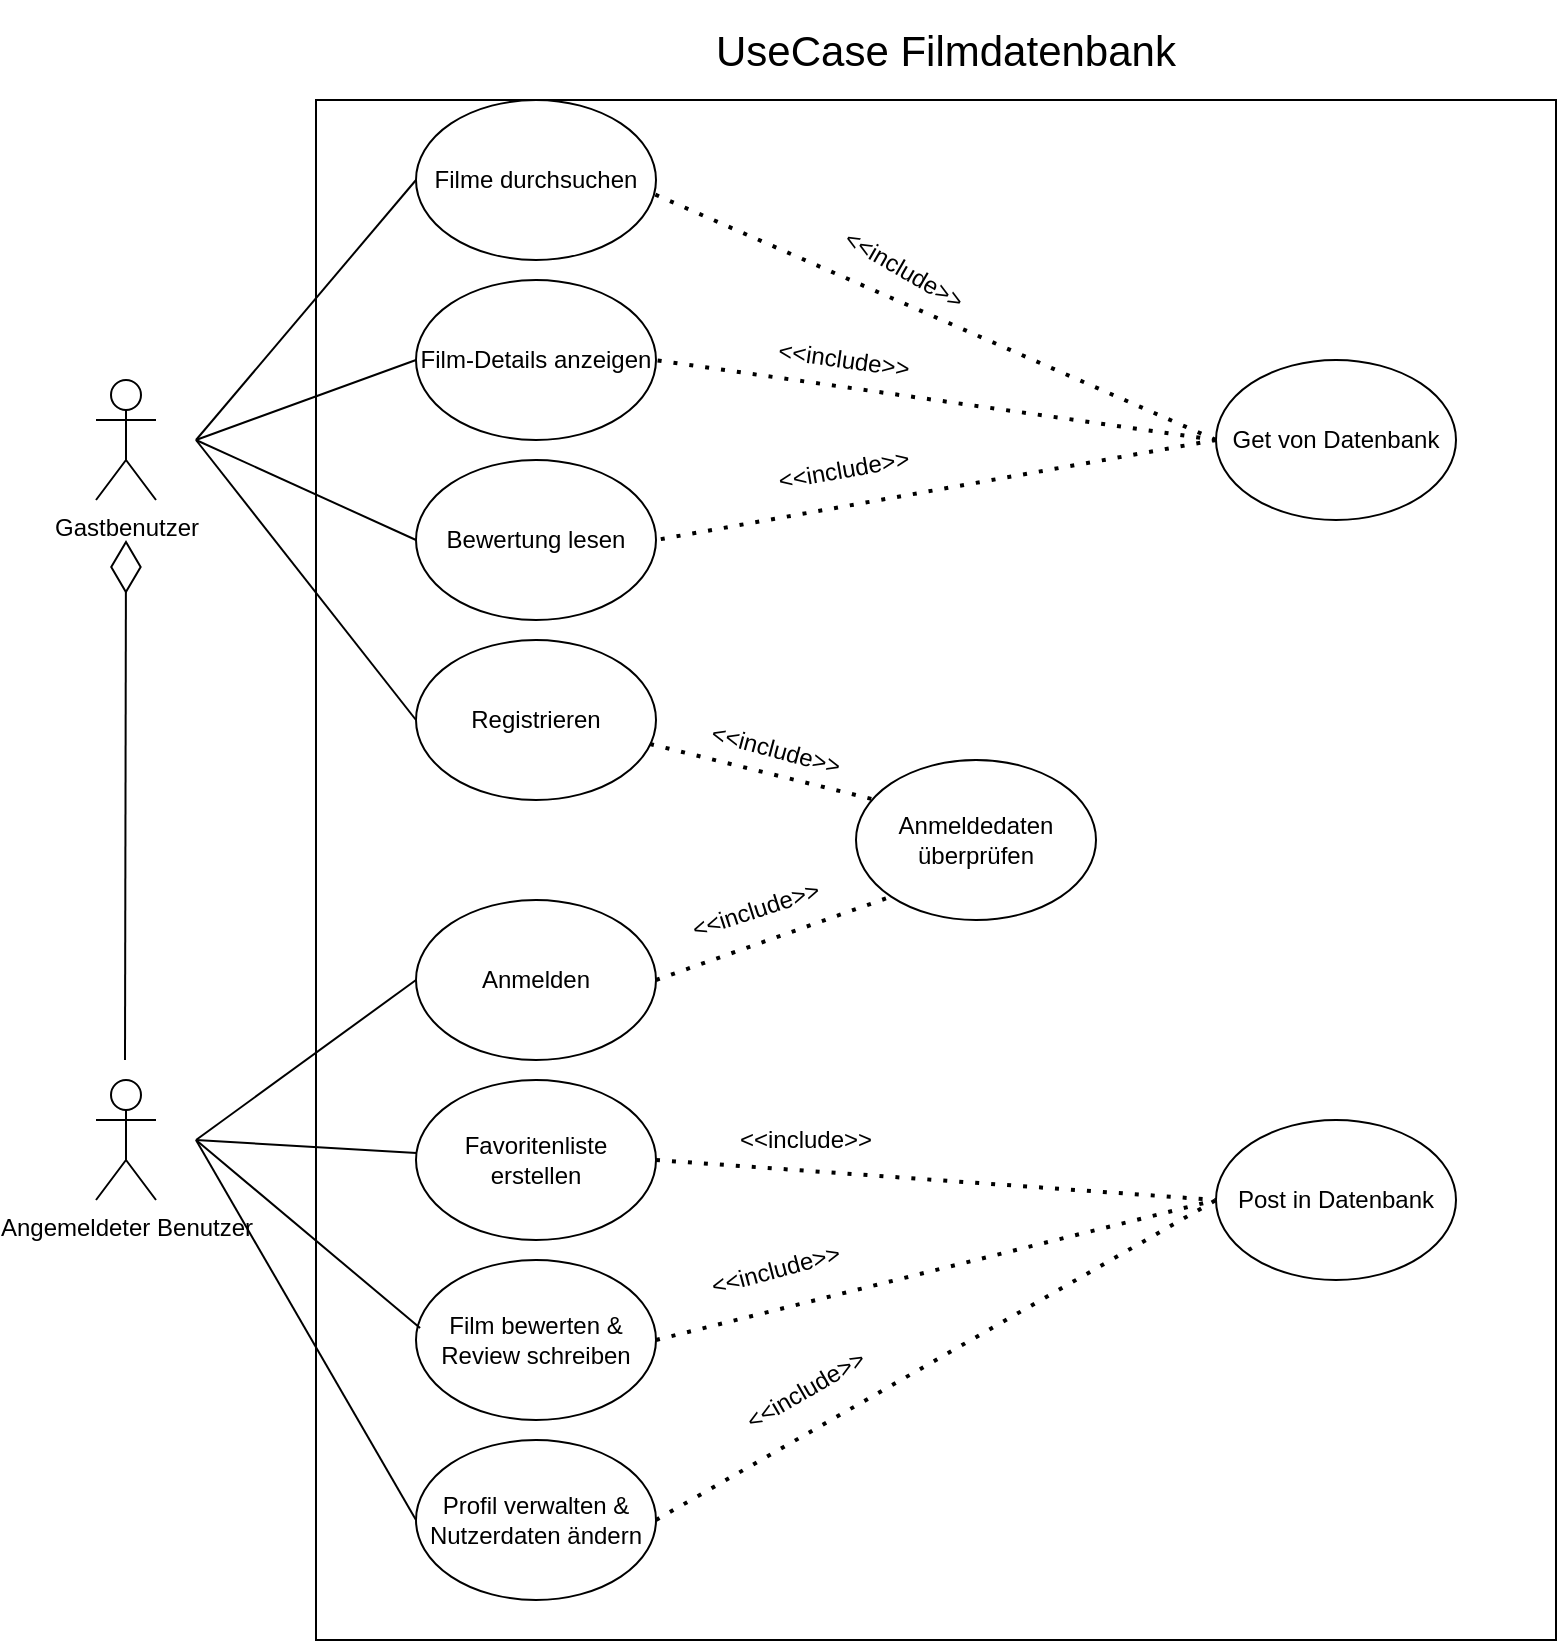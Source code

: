 <mxfile version="24.4.13" type="device">
  <diagram name="Seite-1" id="Ds6bDhxO5Yt3m6sSzX87">
    <mxGraphModel dx="1310" dy="713" grid="1" gridSize="10" guides="1" tooltips="1" connect="1" arrows="1" fold="1" page="1" pageScale="1" pageWidth="827" pageHeight="1169" math="0" shadow="0">
      <root>
        <mxCell id="0" />
        <mxCell id="1" parent="0" />
        <mxCell id="lsXBnspCWG15DtufZYw_-7" value="" style="rounded=0;whiteSpace=wrap;html=1;" vertex="1" parent="1">
          <mxGeometry x="180" y="80" width="620" height="770" as="geometry" />
        </mxCell>
        <mxCell id="lsXBnspCWG15DtufZYw_-8" value="&lt;font style=&quot;font-size: 21px;&quot;&gt;UseCase Filmdatenbank&lt;/font&gt;" style="text;html=1;align=center;verticalAlign=middle;whiteSpace=wrap;rounded=0;" vertex="1" parent="1">
          <mxGeometry x="350" y="30" width="290" height="50" as="geometry" />
        </mxCell>
        <mxCell id="lsXBnspCWG15DtufZYw_-9" value="Gastbenutzer" style="shape=umlActor;verticalLabelPosition=bottom;verticalAlign=top;html=1;outlineConnect=0;" vertex="1" parent="1">
          <mxGeometry x="70" y="220" width="30" height="60" as="geometry" />
        </mxCell>
        <mxCell id="lsXBnspCWG15DtufZYw_-10" value="Angemeldeter Benutzer" style="shape=umlActor;verticalLabelPosition=bottom;verticalAlign=top;html=1;outlineConnect=0;" vertex="1" parent="1">
          <mxGeometry x="70" y="570" width="30" height="60" as="geometry" />
        </mxCell>
        <mxCell id="lsXBnspCWG15DtufZYw_-13" value="Filme durchsuchen" style="ellipse;whiteSpace=wrap;html=1;" vertex="1" parent="1">
          <mxGeometry x="230" y="80" width="120" height="80" as="geometry" />
        </mxCell>
        <mxCell id="lsXBnspCWG15DtufZYw_-14" value="Film-Details anzeigen" style="ellipse;whiteSpace=wrap;html=1;" vertex="1" parent="1">
          <mxGeometry x="230" y="170" width="120" height="80" as="geometry" />
        </mxCell>
        <mxCell id="lsXBnspCWG15DtufZYw_-15" value="Bewertung lesen" style="ellipse;whiteSpace=wrap;html=1;" vertex="1" parent="1">
          <mxGeometry x="230" y="260" width="120" height="80" as="geometry" />
        </mxCell>
        <mxCell id="lsXBnspCWG15DtufZYw_-16" value="Registrieren" style="ellipse;whiteSpace=wrap;html=1;" vertex="1" parent="1">
          <mxGeometry x="230" y="350" width="120" height="80" as="geometry" />
        </mxCell>
        <mxCell id="lsXBnspCWG15DtufZYw_-17" value="Anmelden" style="ellipse;whiteSpace=wrap;html=1;" vertex="1" parent="1">
          <mxGeometry x="230" y="480" width="120" height="80" as="geometry" />
        </mxCell>
        <mxCell id="lsXBnspCWG15DtufZYw_-19" value="Film bewerten &amp;amp; Review schreiben" style="ellipse;whiteSpace=wrap;html=1;" vertex="1" parent="1">
          <mxGeometry x="230" y="660" width="120" height="80" as="geometry" />
        </mxCell>
        <mxCell id="lsXBnspCWG15DtufZYw_-20" value="Favoritenliste erstellen" style="ellipse;whiteSpace=wrap;html=1;" vertex="1" parent="1">
          <mxGeometry x="230" y="570" width="120" height="80" as="geometry" />
        </mxCell>
        <mxCell id="lsXBnspCWG15DtufZYw_-21" value="Profil verwalten &amp;amp; Nutzerdaten ändern" style="ellipse;whiteSpace=wrap;html=1;" vertex="1" parent="1">
          <mxGeometry x="230" y="750" width="120" height="80" as="geometry" />
        </mxCell>
        <mxCell id="lsXBnspCWG15DtufZYw_-24" value="Anmeldedaten&lt;div&gt;überprüfen&lt;/div&gt;" style="ellipse;whiteSpace=wrap;html=1;" vertex="1" parent="1">
          <mxGeometry x="450" y="410" width="120" height="80" as="geometry" />
        </mxCell>
        <mxCell id="lsXBnspCWG15DtufZYw_-25" value="Get von Datenbank" style="ellipse;whiteSpace=wrap;html=1;" vertex="1" parent="1">
          <mxGeometry x="630" y="210" width="120" height="80" as="geometry" />
        </mxCell>
        <mxCell id="lsXBnspCWG15DtufZYw_-26" value="Post in Datenbank" style="ellipse;whiteSpace=wrap;html=1;" vertex="1" parent="1">
          <mxGeometry x="630" y="590" width="120" height="80" as="geometry" />
        </mxCell>
        <mxCell id="lsXBnspCWG15DtufZYw_-27" value="" style="endArrow=none;dashed=1;html=1;dashPattern=1 3;strokeWidth=2;rounded=0;entryX=0;entryY=1;entryDx=0;entryDy=0;" edge="1" parent="1" target="lsXBnspCWG15DtufZYw_-24">
          <mxGeometry width="50" height="50" relative="1" as="geometry">
            <mxPoint x="350" y="520" as="sourcePoint" />
            <mxPoint x="400" y="470" as="targetPoint" />
          </mxGeometry>
        </mxCell>
        <mxCell id="lsXBnspCWG15DtufZYw_-28" value="" style="endArrow=none;dashed=1;html=1;dashPattern=1 3;strokeWidth=2;rounded=0;exitX=0.975;exitY=0.65;exitDx=0;exitDy=0;exitPerimeter=0;entryX=0.083;entryY=0.25;entryDx=0;entryDy=0;entryPerimeter=0;" edge="1" parent="1" source="lsXBnspCWG15DtufZYw_-16" target="lsXBnspCWG15DtufZYw_-24">
          <mxGeometry width="50" height="50" relative="1" as="geometry">
            <mxPoint x="450" y="500" as="sourcePoint" />
            <mxPoint x="500" y="450" as="targetPoint" />
          </mxGeometry>
        </mxCell>
        <mxCell id="lsXBnspCWG15DtufZYw_-29" value="" style="endArrow=none;dashed=1;html=1;dashPattern=1 3;strokeWidth=2;rounded=0;entryX=0.992;entryY=0.588;entryDx=0;entryDy=0;entryPerimeter=0;exitX=0;exitY=0.5;exitDx=0;exitDy=0;" edge="1" parent="1" source="lsXBnspCWG15DtufZYw_-25" target="lsXBnspCWG15DtufZYw_-13">
          <mxGeometry width="50" height="50" relative="1" as="geometry">
            <mxPoint x="450" y="500" as="sourcePoint" />
            <mxPoint x="500" y="450" as="targetPoint" />
          </mxGeometry>
        </mxCell>
        <mxCell id="lsXBnspCWG15DtufZYw_-30" value="" style="endArrow=none;dashed=1;html=1;dashPattern=1 3;strokeWidth=2;rounded=0;entryX=0.992;entryY=0.588;entryDx=0;entryDy=0;entryPerimeter=0;" edge="1" parent="1">
          <mxGeometry width="50" height="50" relative="1" as="geometry">
            <mxPoint x="630" y="250" as="sourcePoint" />
            <mxPoint x="349" y="210" as="targetPoint" />
          </mxGeometry>
        </mxCell>
        <mxCell id="lsXBnspCWG15DtufZYw_-31" value="" style="endArrow=none;dashed=1;html=1;dashPattern=1 3;strokeWidth=2;rounded=0;entryX=1;entryY=0.5;entryDx=0;entryDy=0;exitX=0;exitY=0.5;exitDx=0;exitDy=0;" edge="1" parent="1" source="lsXBnspCWG15DtufZYw_-25" target="lsXBnspCWG15DtufZYw_-15">
          <mxGeometry width="50" height="50" relative="1" as="geometry">
            <mxPoint x="650" y="270" as="sourcePoint" />
            <mxPoint x="369" y="147" as="targetPoint" />
          </mxGeometry>
        </mxCell>
        <mxCell id="lsXBnspCWG15DtufZYw_-32" value="" style="endArrow=none;dashed=1;html=1;dashPattern=1 3;strokeWidth=2;rounded=0;exitX=1;exitY=0.5;exitDx=0;exitDy=0;entryX=0;entryY=0.5;entryDx=0;entryDy=0;" edge="1" parent="1" source="lsXBnspCWG15DtufZYw_-20" target="lsXBnspCWG15DtufZYw_-26">
          <mxGeometry width="50" height="50" relative="1" as="geometry">
            <mxPoint x="450" y="500" as="sourcePoint" />
            <mxPoint x="500" y="450" as="targetPoint" />
          </mxGeometry>
        </mxCell>
        <mxCell id="lsXBnspCWG15DtufZYw_-33" value="" style="endArrow=none;dashed=1;html=1;dashPattern=1 3;strokeWidth=2;rounded=0;exitX=1;exitY=0.5;exitDx=0;exitDy=0;" edge="1" parent="1" source="lsXBnspCWG15DtufZYw_-19">
          <mxGeometry width="50" height="50" relative="1" as="geometry">
            <mxPoint x="360" y="620" as="sourcePoint" />
            <mxPoint x="630" y="630" as="targetPoint" />
          </mxGeometry>
        </mxCell>
        <mxCell id="lsXBnspCWG15DtufZYw_-34" value="" style="endArrow=none;dashed=1;html=1;dashPattern=1 3;strokeWidth=2;rounded=0;exitX=1;exitY=0.5;exitDx=0;exitDy=0;entryX=0;entryY=0.5;entryDx=0;entryDy=0;" edge="1" parent="1" source="lsXBnspCWG15DtufZYw_-21" target="lsXBnspCWG15DtufZYw_-26">
          <mxGeometry width="50" height="50" relative="1" as="geometry">
            <mxPoint x="370" y="630" as="sourcePoint" />
            <mxPoint x="650" y="650" as="targetPoint" />
          </mxGeometry>
        </mxCell>
        <mxCell id="lsXBnspCWG15DtufZYw_-35" value="&amp;lt;&amp;lt;include&amp;gt;&amp;gt;" style="text;html=1;align=center;verticalAlign=middle;whiteSpace=wrap;rounded=0;rotation=30;" vertex="1" parent="1">
          <mxGeometry x="444" y="150" width="60" height="30" as="geometry" />
        </mxCell>
        <mxCell id="lsXBnspCWG15DtufZYw_-37" value="&amp;lt;&amp;lt;include&amp;gt;&amp;gt;" style="text;html=1;align=center;verticalAlign=middle;whiteSpace=wrap;rounded=0;rotation=-10;" vertex="1" parent="1">
          <mxGeometry x="414" y="250" width="60" height="30" as="geometry" />
        </mxCell>
        <mxCell id="lsXBnspCWG15DtufZYw_-38" value="&amp;lt;&amp;lt;include&amp;gt;&amp;gt;" style="text;html=1;align=center;verticalAlign=middle;whiteSpace=wrap;rounded=0;rotation=8;" vertex="1" parent="1">
          <mxGeometry x="414" y="195" width="60" height="30" as="geometry" />
        </mxCell>
        <mxCell id="lsXBnspCWG15DtufZYw_-39" value="&amp;lt;&amp;lt;include&amp;gt;&amp;gt;" style="text;html=1;align=center;verticalAlign=middle;whiteSpace=wrap;rounded=0;rotation=15;" vertex="1" parent="1">
          <mxGeometry x="380" y="390" width="60" height="30" as="geometry" />
        </mxCell>
        <mxCell id="lsXBnspCWG15DtufZYw_-40" value="&amp;lt;&amp;lt;include&amp;gt;&amp;gt;" style="text;html=1;align=center;verticalAlign=middle;whiteSpace=wrap;rounded=0;rotation=-18;" vertex="1" parent="1">
          <mxGeometry x="370" y="470" width="60" height="30" as="geometry" />
        </mxCell>
        <mxCell id="lsXBnspCWG15DtufZYw_-41" value="&amp;lt;&amp;lt;include&amp;gt;&amp;gt;" style="text;html=1;align=center;verticalAlign=middle;whiteSpace=wrap;rounded=0;rotation=0;" vertex="1" parent="1">
          <mxGeometry x="395" y="585" width="60" height="30" as="geometry" />
        </mxCell>
        <mxCell id="lsXBnspCWG15DtufZYw_-42" value="&amp;lt;&amp;lt;include&amp;gt;&amp;gt;" style="text;html=1;align=center;verticalAlign=middle;whiteSpace=wrap;rounded=0;rotation=-15;" vertex="1" parent="1">
          <mxGeometry x="380" y="650" width="60" height="30" as="geometry" />
        </mxCell>
        <mxCell id="lsXBnspCWG15DtufZYw_-43" value="&amp;lt;&amp;lt;include&amp;gt;&amp;gt;" style="text;html=1;align=center;verticalAlign=middle;whiteSpace=wrap;rounded=0;rotation=-30;" vertex="1" parent="1">
          <mxGeometry x="395" y="710" width="60" height="30" as="geometry" />
        </mxCell>
        <mxCell id="lsXBnspCWG15DtufZYw_-44" value="" style="endArrow=none;html=1;rounded=0;entryX=0;entryY=0.5;entryDx=0;entryDy=0;" edge="1" parent="1" target="lsXBnspCWG15DtufZYw_-17">
          <mxGeometry width="50" height="50" relative="1" as="geometry">
            <mxPoint x="120" y="600" as="sourcePoint" />
            <mxPoint x="170" y="550" as="targetPoint" />
          </mxGeometry>
        </mxCell>
        <mxCell id="lsXBnspCWG15DtufZYw_-45" value="" style="endArrow=none;html=1;rounded=0;" edge="1" parent="1" target="lsXBnspCWG15DtufZYw_-20">
          <mxGeometry width="50" height="50" relative="1" as="geometry">
            <mxPoint x="120" y="600" as="sourcePoint" />
            <mxPoint x="240" y="530" as="targetPoint" />
          </mxGeometry>
        </mxCell>
        <mxCell id="lsXBnspCWG15DtufZYw_-46" value="" style="endArrow=none;html=1;rounded=0;entryX=0.017;entryY=0.425;entryDx=0;entryDy=0;entryPerimeter=0;" edge="1" parent="1" target="lsXBnspCWG15DtufZYw_-19">
          <mxGeometry width="50" height="50" relative="1" as="geometry">
            <mxPoint x="120" y="600" as="sourcePoint" />
            <mxPoint x="240" y="616" as="targetPoint" />
          </mxGeometry>
        </mxCell>
        <mxCell id="lsXBnspCWG15DtufZYw_-47" value="" style="endArrow=none;html=1;rounded=0;entryX=0;entryY=0.5;entryDx=0;entryDy=0;" edge="1" parent="1" target="lsXBnspCWG15DtufZYw_-21">
          <mxGeometry width="50" height="50" relative="1" as="geometry">
            <mxPoint x="120" y="600" as="sourcePoint" />
            <mxPoint x="250" y="626" as="targetPoint" />
          </mxGeometry>
        </mxCell>
        <mxCell id="lsXBnspCWG15DtufZYw_-48" value="" style="endArrow=none;html=1;rounded=0;entryX=0;entryY=0.5;entryDx=0;entryDy=0;" edge="1" parent="1" target="lsXBnspCWG15DtufZYw_-13">
          <mxGeometry width="50" height="50" relative="1" as="geometry">
            <mxPoint x="120" y="250" as="sourcePoint" />
            <mxPoint x="170" y="200" as="targetPoint" />
          </mxGeometry>
        </mxCell>
        <mxCell id="lsXBnspCWG15DtufZYw_-49" value="" style="endArrow=none;html=1;rounded=0;entryX=0;entryY=0.5;entryDx=0;entryDy=0;" edge="1" parent="1" target="lsXBnspCWG15DtufZYw_-14">
          <mxGeometry width="50" height="50" relative="1" as="geometry">
            <mxPoint x="120" y="250" as="sourcePoint" />
            <mxPoint x="240" y="130" as="targetPoint" />
          </mxGeometry>
        </mxCell>
        <mxCell id="lsXBnspCWG15DtufZYw_-50" value="" style="endArrow=none;html=1;rounded=0;entryX=0;entryY=0.5;entryDx=0;entryDy=0;" edge="1" parent="1" target="lsXBnspCWG15DtufZYw_-15">
          <mxGeometry width="50" height="50" relative="1" as="geometry">
            <mxPoint x="120" y="250" as="sourcePoint" />
            <mxPoint x="250" y="140" as="targetPoint" />
          </mxGeometry>
        </mxCell>
        <mxCell id="lsXBnspCWG15DtufZYw_-51" value="" style="endArrow=none;html=1;rounded=0;entryX=0;entryY=0.5;entryDx=0;entryDy=0;" edge="1" parent="1" target="lsXBnspCWG15DtufZYw_-16">
          <mxGeometry width="50" height="50" relative="1" as="geometry">
            <mxPoint x="120" y="250" as="sourcePoint" />
            <mxPoint x="260" y="150" as="targetPoint" />
          </mxGeometry>
        </mxCell>
        <mxCell id="lsXBnspCWG15DtufZYw_-61" value="" style="endArrow=diamondThin;endFill=0;endSize=24;html=1;rounded=0;" edge="1" parent="1">
          <mxGeometry width="160" relative="1" as="geometry">
            <mxPoint x="84.5" y="560" as="sourcePoint" />
            <mxPoint x="85" y="300" as="targetPoint" />
          </mxGeometry>
        </mxCell>
      </root>
    </mxGraphModel>
  </diagram>
</mxfile>
